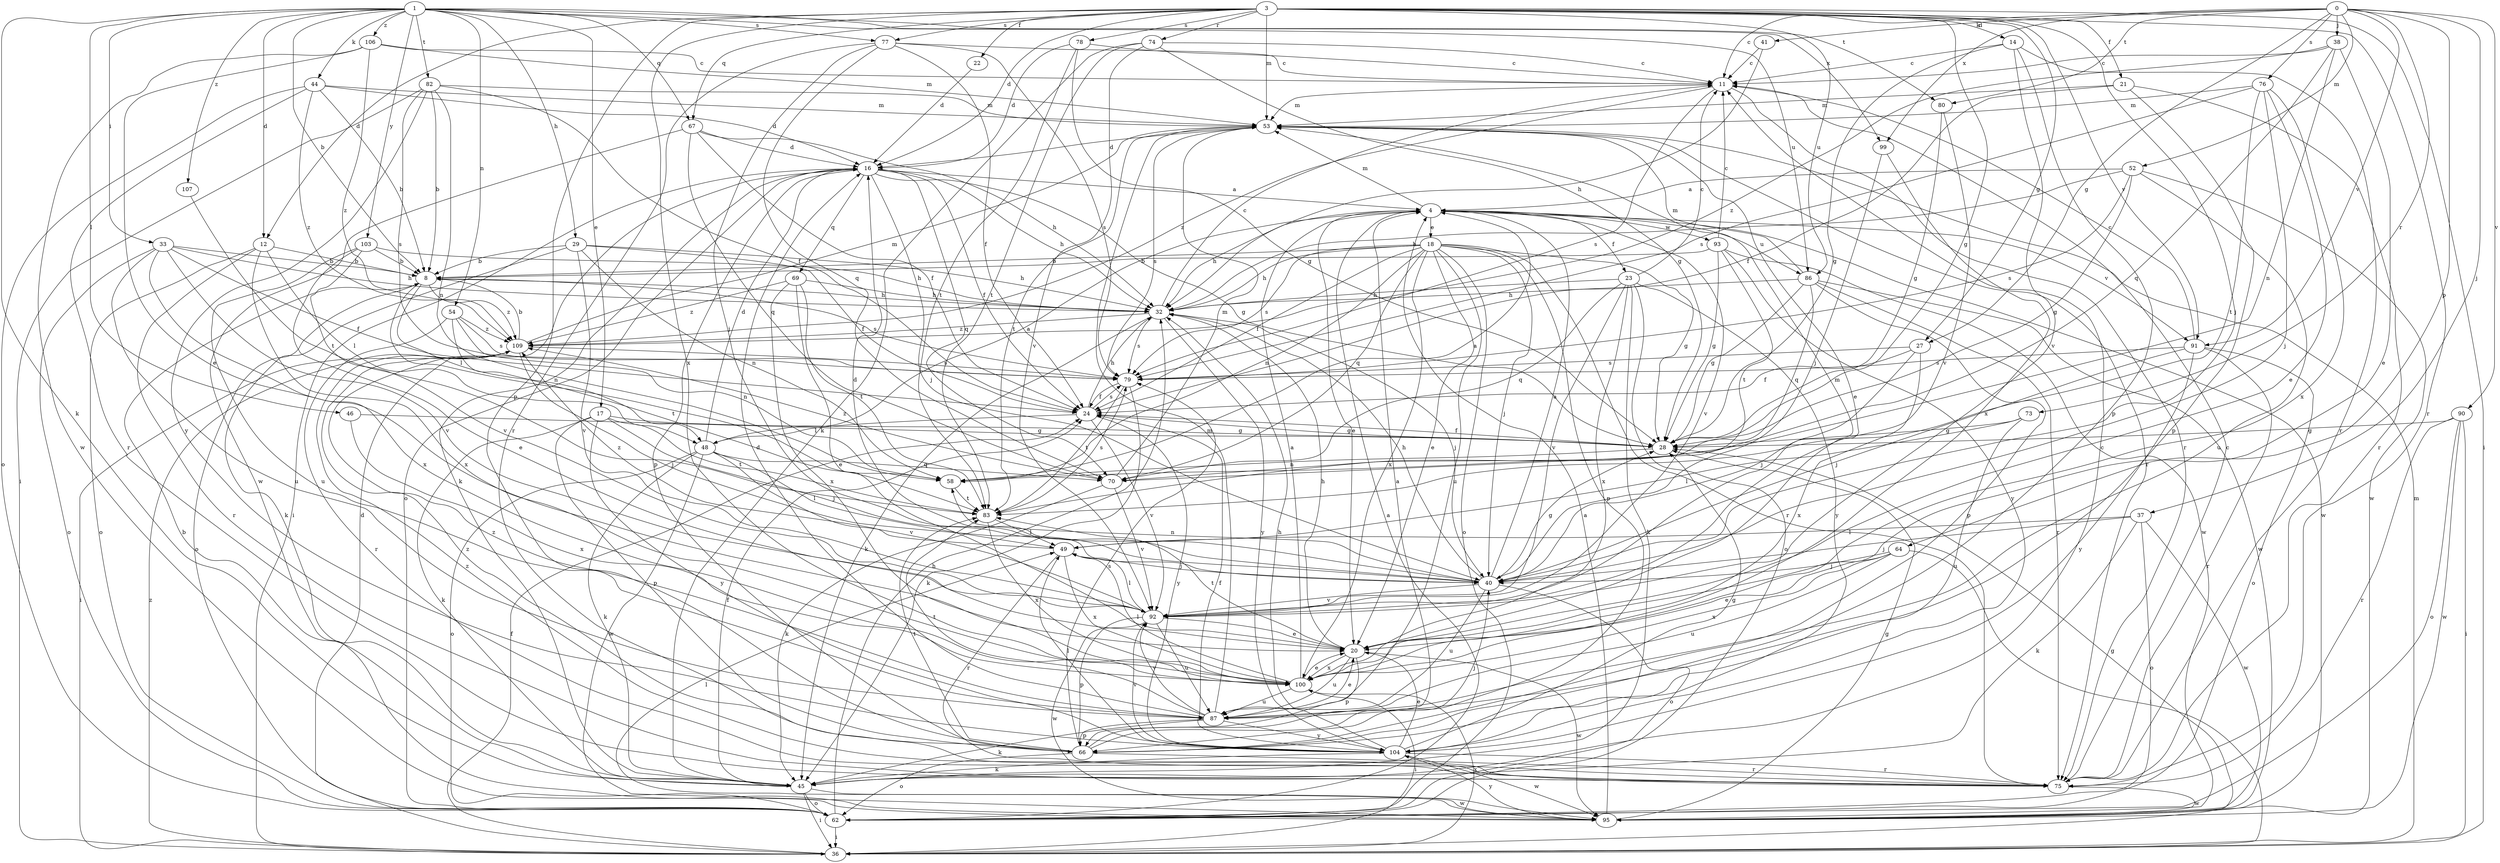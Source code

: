 strict digraph  {
0;
1;
3;
4;
8;
11;
12;
14;
16;
17;
18;
20;
21;
22;
23;
24;
27;
28;
29;
32;
33;
36;
37;
38;
40;
41;
44;
45;
46;
48;
49;
52;
53;
54;
58;
62;
64;
66;
67;
69;
70;
73;
74;
75;
76;
77;
78;
79;
80;
82;
83;
86;
87;
90;
91;
92;
93;
95;
99;
100;
103;
104;
106;
107;
109;
0 -> 11  [label=c];
0 -> 27  [label=g];
0 -> 37  [label=j];
0 -> 38  [label=j];
0 -> 41  [label=k];
0 -> 52  [label=m];
0 -> 64  [label=p];
0 -> 73  [label=r];
0 -> 76  [label=s];
0 -> 80  [label=t];
0 -> 90  [label=v];
0 -> 91  [label=v];
0 -> 99  [label=x];
1 -> 8  [label=b];
1 -> 12  [label=d];
1 -> 17  [label=e];
1 -> 29  [label=h];
1 -> 33  [label=i];
1 -> 44  [label=k];
1 -> 45  [label=k];
1 -> 46  [label=l];
1 -> 54  [label=n];
1 -> 67  [label=q];
1 -> 77  [label=s];
1 -> 80  [label=t];
1 -> 82  [label=t];
1 -> 86  [label=u];
1 -> 99  [label=x];
1 -> 103  [label=y];
1 -> 106  [label=z];
1 -> 107  [label=z];
3 -> 12  [label=d];
3 -> 14  [label=d];
3 -> 16  [label=d];
3 -> 21  [label=f];
3 -> 22  [label=f];
3 -> 27  [label=g];
3 -> 28  [label=g];
3 -> 36  [label=i];
3 -> 40  [label=j];
3 -> 53  [label=m];
3 -> 66  [label=p];
3 -> 67  [label=q];
3 -> 74  [label=r];
3 -> 75  [label=r];
3 -> 77  [label=s];
3 -> 78  [label=s];
3 -> 86  [label=u];
3 -> 91  [label=v];
3 -> 100  [label=x];
4 -> 18  [label=e];
4 -> 20  [label=e];
4 -> 23  [label=f];
4 -> 32  [label=h];
4 -> 53  [label=m];
4 -> 86  [label=u];
4 -> 91  [label=v];
4 -> 92  [label=v];
4 -> 93  [label=w];
4 -> 95  [label=w];
8 -> 32  [label=h];
8 -> 48  [label=l];
8 -> 58  [label=n];
8 -> 62  [label=o];
8 -> 79  [label=s];
8 -> 109  [label=z];
11 -> 53  [label=m];
11 -> 75  [label=r];
11 -> 79  [label=s];
11 -> 109  [label=z];
12 -> 8  [label=b];
12 -> 48  [label=l];
12 -> 62  [label=o];
12 -> 75  [label=r];
12 -> 100  [label=x];
14 -> 11  [label=c];
14 -> 28  [label=g];
14 -> 66  [label=p];
14 -> 75  [label=r];
14 -> 92  [label=v];
16 -> 4  [label=a];
16 -> 24  [label=f];
16 -> 28  [label=g];
16 -> 32  [label=h];
16 -> 36  [label=i];
16 -> 40  [label=j];
16 -> 45  [label=k];
16 -> 62  [label=o];
16 -> 66  [label=p];
16 -> 69  [label=q];
16 -> 70  [label=q];
17 -> 28  [label=g];
17 -> 40  [label=j];
17 -> 45  [label=k];
17 -> 66  [label=p];
17 -> 83  [label=t];
17 -> 104  [label=y];
18 -> 8  [label=b];
18 -> 20  [label=e];
18 -> 24  [label=f];
18 -> 28  [label=g];
18 -> 32  [label=h];
18 -> 40  [label=j];
18 -> 58  [label=n];
18 -> 62  [label=o];
18 -> 66  [label=p];
18 -> 70  [label=q];
18 -> 75  [label=r];
18 -> 79  [label=s];
18 -> 87  [label=u];
18 -> 100  [label=x];
20 -> 32  [label=h];
20 -> 66  [label=p];
20 -> 83  [label=t];
20 -> 87  [label=u];
20 -> 95  [label=w];
20 -> 100  [label=x];
21 -> 24  [label=f];
21 -> 53  [label=m];
21 -> 66  [label=p];
21 -> 75  [label=r];
22 -> 16  [label=d];
23 -> 11  [label=c];
23 -> 32  [label=h];
23 -> 45  [label=k];
23 -> 62  [label=o];
23 -> 70  [label=q];
23 -> 92  [label=v];
23 -> 100  [label=x];
23 -> 104  [label=y];
24 -> 28  [label=g];
24 -> 32  [label=h];
24 -> 48  [label=l];
24 -> 79  [label=s];
24 -> 92  [label=v];
24 -> 104  [label=y];
27 -> 24  [label=f];
27 -> 40  [label=j];
27 -> 79  [label=s];
27 -> 100  [label=x];
28 -> 24  [label=f];
28 -> 58  [label=n];
29 -> 8  [label=b];
29 -> 24  [label=f];
29 -> 32  [label=h];
29 -> 45  [label=k];
29 -> 58  [label=n];
29 -> 92  [label=v];
32 -> 11  [label=c];
32 -> 40  [label=j];
32 -> 45  [label=k];
32 -> 79  [label=s];
32 -> 104  [label=y];
32 -> 109  [label=z];
33 -> 8  [label=b];
33 -> 24  [label=f];
33 -> 32  [label=h];
33 -> 62  [label=o];
33 -> 87  [label=u];
33 -> 92  [label=v];
33 -> 100  [label=x];
36 -> 16  [label=d];
36 -> 24  [label=f];
36 -> 28  [label=g];
36 -> 53  [label=m];
36 -> 100  [label=x];
36 -> 109  [label=z];
37 -> 40  [label=j];
37 -> 45  [label=k];
37 -> 49  [label=l];
37 -> 62  [label=o];
37 -> 95  [label=w];
38 -> 11  [label=c];
38 -> 20  [label=e];
38 -> 58  [label=n];
38 -> 70  [label=q];
38 -> 109  [label=z];
40 -> 4  [label=a];
40 -> 16  [label=d];
40 -> 28  [label=g];
40 -> 32  [label=h];
40 -> 58  [label=n];
40 -> 62  [label=o];
40 -> 87  [label=u];
40 -> 92  [label=v];
41 -> 11  [label=c];
41 -> 32  [label=h];
44 -> 8  [label=b];
44 -> 16  [label=d];
44 -> 53  [label=m];
44 -> 62  [label=o];
44 -> 75  [label=r];
44 -> 109  [label=z];
45 -> 8  [label=b];
45 -> 11  [label=c];
45 -> 24  [label=f];
45 -> 36  [label=i];
45 -> 62  [label=o];
45 -> 95  [label=w];
46 -> 28  [label=g];
46 -> 100  [label=x];
48 -> 4  [label=a];
48 -> 16  [label=d];
48 -> 45  [label=k];
48 -> 49  [label=l];
48 -> 62  [label=o];
48 -> 70  [label=q];
48 -> 92  [label=v];
48 -> 95  [label=w];
49 -> 40  [label=j];
49 -> 75  [label=r];
49 -> 100  [label=x];
49 -> 109  [label=z];
52 -> 4  [label=a];
52 -> 28  [label=g];
52 -> 32  [label=h];
52 -> 79  [label=s];
52 -> 87  [label=u];
52 -> 95  [label=w];
53 -> 16  [label=d];
53 -> 20  [label=e];
53 -> 75  [label=r];
53 -> 79  [label=s];
53 -> 83  [label=t];
54 -> 58  [label=n];
54 -> 75  [label=r];
54 -> 79  [label=s];
54 -> 83  [label=t];
54 -> 109  [label=z];
58 -> 4  [label=a];
58 -> 83  [label=t];
62 -> 4  [label=a];
62 -> 32  [label=h];
62 -> 36  [label=i];
64 -> 20  [label=e];
64 -> 36  [label=i];
64 -> 40  [label=j];
64 -> 87  [label=u];
64 -> 100  [label=x];
66 -> 4  [label=a];
66 -> 40  [label=j];
66 -> 62  [label=o];
66 -> 75  [label=r];
66 -> 79  [label=s];
66 -> 83  [label=t];
66 -> 109  [label=z];
67 -> 16  [label=d];
67 -> 24  [label=f];
67 -> 32  [label=h];
67 -> 70  [label=q];
67 -> 95  [label=w];
69 -> 20  [label=e];
69 -> 32  [label=h];
69 -> 83  [label=t];
69 -> 100  [label=x];
69 -> 109  [label=z];
70 -> 45  [label=k];
70 -> 53  [label=m];
70 -> 92  [label=v];
70 -> 109  [label=z];
73 -> 28  [label=g];
73 -> 49  [label=l];
73 -> 87  [label=u];
74 -> 11  [label=c];
74 -> 28  [label=g];
74 -> 45  [label=k];
74 -> 83  [label=t];
74 -> 92  [label=v];
75 -> 11  [label=c];
75 -> 95  [label=w];
75 -> 109  [label=z];
76 -> 20  [label=e];
76 -> 40  [label=j];
76 -> 53  [label=m];
76 -> 79  [label=s];
76 -> 83  [label=t];
76 -> 100  [label=x];
77 -> 11  [label=c];
77 -> 24  [label=f];
77 -> 40  [label=j];
77 -> 70  [label=q];
77 -> 75  [label=r];
77 -> 79  [label=s];
78 -> 11  [label=c];
78 -> 16  [label=d];
78 -> 28  [label=g];
78 -> 83  [label=t];
79 -> 24  [label=f];
79 -> 45  [label=k];
79 -> 83  [label=t];
80 -> 28  [label=g];
80 -> 92  [label=v];
82 -> 8  [label=b];
82 -> 24  [label=f];
82 -> 36  [label=i];
82 -> 53  [label=m];
82 -> 58  [label=n];
82 -> 79  [label=s];
82 -> 104  [label=y];
83 -> 49  [label=l];
83 -> 79  [label=s];
83 -> 100  [label=x];
86 -> 28  [label=g];
86 -> 32  [label=h];
86 -> 53  [label=m];
86 -> 66  [label=p];
86 -> 70  [label=q];
86 -> 75  [label=r];
86 -> 95  [label=w];
87 -> 16  [label=d];
87 -> 20  [label=e];
87 -> 45  [label=k];
87 -> 53  [label=m];
87 -> 66  [label=p];
87 -> 83  [label=t];
87 -> 92  [label=v];
87 -> 104  [label=y];
87 -> 109  [label=z];
90 -> 28  [label=g];
90 -> 36  [label=i];
90 -> 62  [label=o];
90 -> 75  [label=r];
90 -> 95  [label=w];
91 -> 11  [label=c];
91 -> 40  [label=j];
91 -> 62  [label=o];
91 -> 75  [label=r];
91 -> 79  [label=s];
91 -> 104  [label=y];
92 -> 20  [label=e];
92 -> 49  [label=l];
92 -> 53  [label=m];
92 -> 66  [label=p];
92 -> 87  [label=u];
92 -> 95  [label=w];
93 -> 8  [label=b];
93 -> 11  [label=c];
93 -> 28  [label=g];
93 -> 83  [label=t];
93 -> 95  [label=w];
93 -> 104  [label=y];
95 -> 4  [label=a];
95 -> 28  [label=g];
95 -> 49  [label=l];
95 -> 104  [label=y];
99 -> 40  [label=j];
99 -> 100  [label=x];
100 -> 4  [label=a];
100 -> 20  [label=e];
100 -> 36  [label=i];
100 -> 49  [label=l];
100 -> 87  [label=u];
103 -> 8  [label=b];
103 -> 20  [label=e];
103 -> 32  [label=h];
103 -> 87  [label=u];
103 -> 92  [label=v];
104 -> 20  [label=e];
104 -> 24  [label=f];
104 -> 28  [label=g];
104 -> 32  [label=h];
104 -> 45  [label=k];
104 -> 49  [label=l];
104 -> 75  [label=r];
104 -> 92  [label=v];
104 -> 95  [label=w];
106 -> 11  [label=c];
106 -> 20  [label=e];
106 -> 53  [label=m];
106 -> 95  [label=w];
106 -> 109  [label=z];
107 -> 83  [label=t];
109 -> 8  [label=b];
109 -> 36  [label=i];
109 -> 40  [label=j];
109 -> 53  [label=m];
109 -> 79  [label=s];
}
